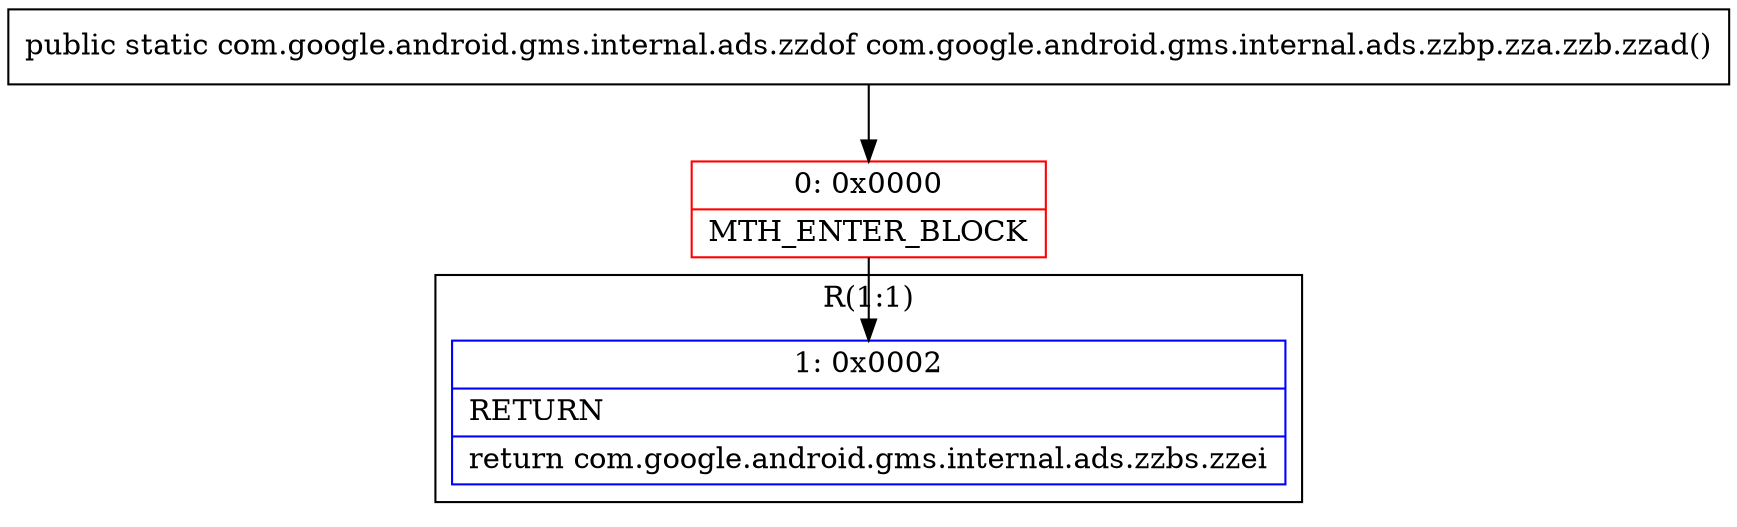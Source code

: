 digraph "CFG forcom.google.android.gms.internal.ads.zzbp.zza.zzb.zzad()Lcom\/google\/android\/gms\/internal\/ads\/zzdof;" {
subgraph cluster_Region_705932422 {
label = "R(1:1)";
node [shape=record,color=blue];
Node_1 [shape=record,label="{1\:\ 0x0002|RETURN\l|return com.google.android.gms.internal.ads.zzbs.zzei\l}"];
}
Node_0 [shape=record,color=red,label="{0\:\ 0x0000|MTH_ENTER_BLOCK\l}"];
MethodNode[shape=record,label="{public static com.google.android.gms.internal.ads.zzdof com.google.android.gms.internal.ads.zzbp.zza.zzb.zzad() }"];
MethodNode -> Node_0;
Node_0 -> Node_1;
}

